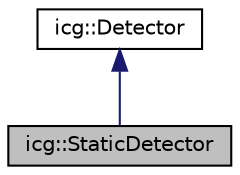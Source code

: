 digraph "icg::StaticDetector"
{
 // LATEX_PDF_SIZE
  edge [fontname="Helvetica",fontsize="10",labelfontname="Helvetica",labelfontsize="10"];
  node [fontname="Helvetica",fontsize="10",shape=record];
  Node1 [label="icg::StaticDetector",height=0.2,width=0.4,color="black", fillcolor="grey75", style="filled", fontcolor="black",tooltip="Detector that assigns a defined pose to a referenced Body object."];
  Node2 -> Node1 [dir="back",color="midnightblue",fontsize="10",style="solid",fontname="Helvetica"];
  Node2 [label="icg::Detector",height=0.2,width=0.4,color="black", fillcolor="white", style="filled",URL="$classicg_1_1Detector.html",tooltip="Abstract class that is able to set the pose of a referenced Body object."];
}
